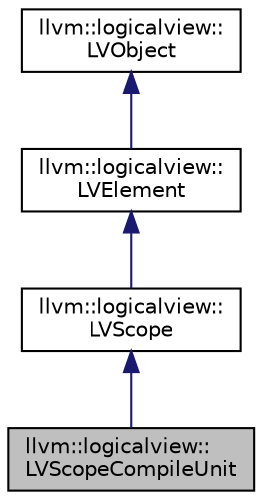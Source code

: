 digraph "llvm::logicalview::LVScopeCompileUnit"
{
 // LATEX_PDF_SIZE
  bgcolor="transparent";
  edge [fontname="Helvetica",fontsize="10",labelfontname="Helvetica",labelfontsize="10"];
  node [fontname="Helvetica",fontsize="10",shape=record];
  Node1 [label="llvm::logicalview::\lLVScopeCompileUnit",height=0.2,width=0.4,color="black", fillcolor="grey75", style="filled", fontcolor="black",tooltip=" "];
  Node2 -> Node1 [dir="back",color="midnightblue",fontsize="10",style="solid",fontname="Helvetica"];
  Node2 [label="llvm::logicalview::\lLVScope",height=0.2,width=0.4,color="black",URL="$classllvm_1_1logicalview_1_1LVScope.html",tooltip=" "];
  Node3 -> Node2 [dir="back",color="midnightblue",fontsize="10",style="solid",fontname="Helvetica"];
  Node3 [label="llvm::logicalview::\lLVElement",height=0.2,width=0.4,color="black",URL="$classllvm_1_1logicalview_1_1LVElement.html",tooltip=" "];
  Node4 -> Node3 [dir="back",color="midnightblue",fontsize="10",style="solid",fontname="Helvetica"];
  Node4 [label="llvm::logicalview::\lLVObject",height=0.2,width=0.4,color="black",URL="$classllvm_1_1logicalview_1_1LVObject.html",tooltip=" "];
}
